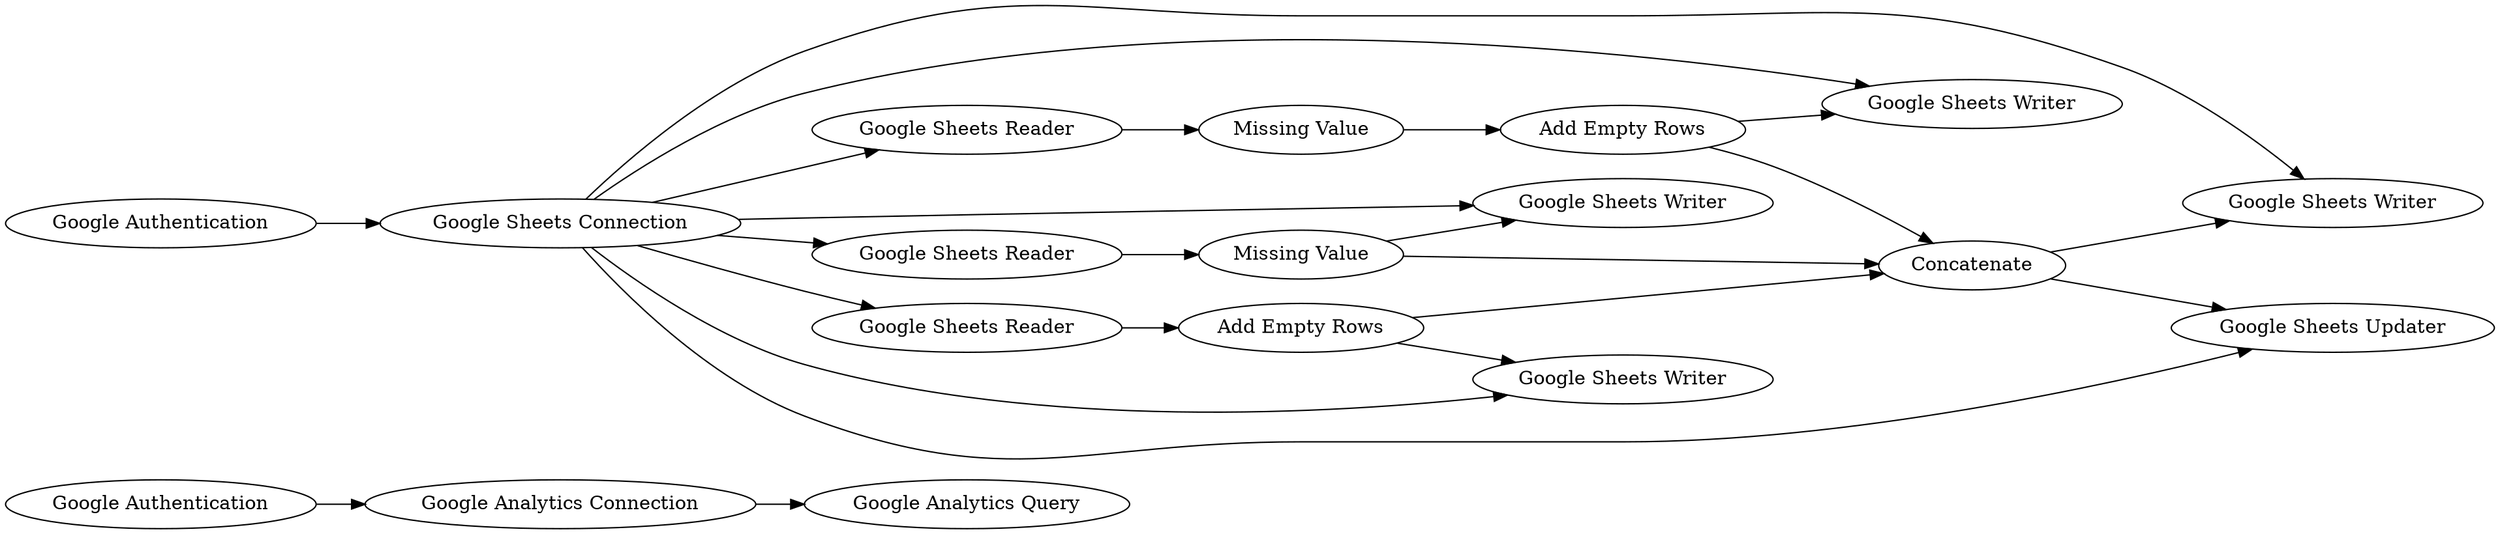 digraph {
	8 [label="Google Analytics Connection"]
	9 [label="Google Analytics Query"]
	11 [label="Google Authentication"]
	13 [label="Google Authentication"]
	14 [label="Google Sheets Connection"]
	15 [label="Google Sheets Reader"]
	16 [label="Google Sheets Writer"]
	20 [label="Google Sheets Reader"]
	21 [label=Concatenate]
	25 [label="Google Sheets Writer"]
	28 [label="Google Sheets Reader"]
	29 [label="Missing Value"]
	30 [label="Missing Value"]
	31 [label="Google Sheets Writer"]
	32 [label="Google Sheets Writer"]
	33 [label="Add Empty Rows"]
	34 [label="Add Empty Rows"]
	35 [label="Google Sheets Updater"]
	8 -> 9
	11 -> 8
	13 -> 14
	14 -> 15
	14 -> 35
	14 -> 32
	14 -> 31
	14 -> 28
	14 -> 25
	14 -> 20
	14 -> 16
	15 -> 30
	20 -> 29
	21 -> 32
	21 -> 35
	28 -> 34
	29 -> 25
	29 -> 21
	30 -> 33
	33 -> 16
	33 -> 21
	34 -> 21
	34 -> 31
	rankdir=LR
}
